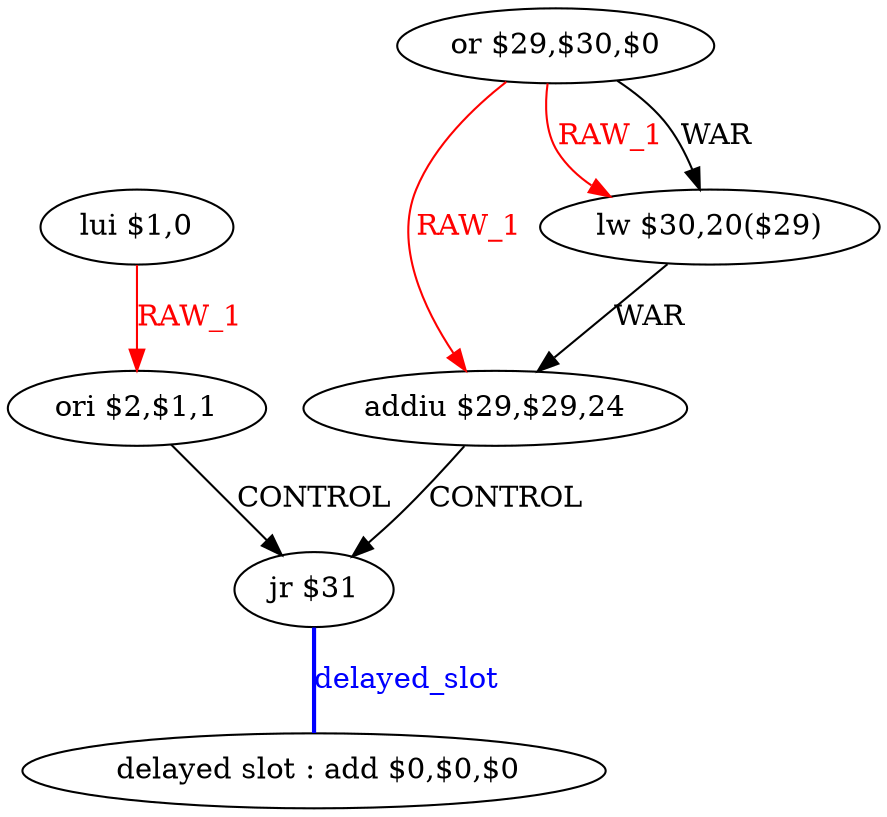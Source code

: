 digraph G1 {
node [shape = ellipse];
i6 [label = " delayed slot : add $0,$0,$0"] ;
i5 ->  i6 [style = bold, dir= none, fontcolor = blue, color = blue, label= "delayed_slot"];
i5 [label = "jr $31"] ;
i0 [label = "lui $1,0"] ;
i0 ->  i1 [color = red, fontcolor = red, label= "RAW_1"];
i1 [label = "ori $2,$1,1"] ;
i1 ->  i5 [label= "CONTROL"];
i2 [label = "or $29,$30,$0"] ;
i2 ->  i4 [color = red, fontcolor = red, label= "RAW_1"];
i2 ->  i3 [color = red, fontcolor = red, label= "RAW_1"];
i2 ->  i3 [label= "WAR"];
i4 [label = "addiu $29,$29,24"] ;
i4 ->  i5 [label= "CONTROL"];
i3 [label = "lw $30,20($29)"] ;
i3 ->  i4 [label= "WAR"];
}
